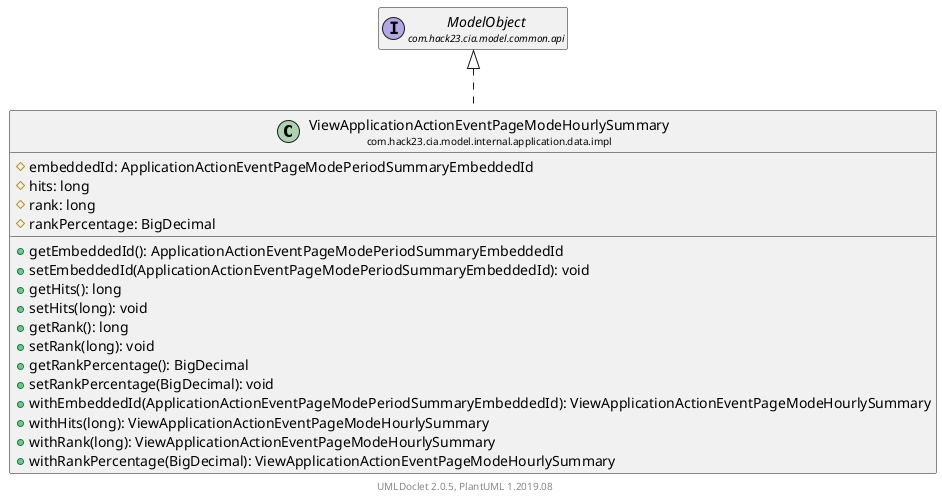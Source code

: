 @startuml
    set namespaceSeparator none
    hide empty fields
    hide empty methods

    class "<size:14>ViewApplicationActionEventPageModeHourlySummary\n<size:10>com.hack23.cia.model.internal.application.data.impl" as com.hack23.cia.model.internal.application.data.impl.ViewApplicationActionEventPageModeHourlySummary [[ViewApplicationActionEventPageModeHourlySummary.html]] {
        #embeddedId: ApplicationActionEventPageModePeriodSummaryEmbeddedId
        #hits: long
        #rank: long
        #rankPercentage: BigDecimal
        +getEmbeddedId(): ApplicationActionEventPageModePeriodSummaryEmbeddedId
        +setEmbeddedId(ApplicationActionEventPageModePeriodSummaryEmbeddedId): void
        +getHits(): long
        +setHits(long): void
        +getRank(): long
        +setRank(long): void
        +getRankPercentage(): BigDecimal
        +setRankPercentage(BigDecimal): void
        +withEmbeddedId(ApplicationActionEventPageModePeriodSummaryEmbeddedId): ViewApplicationActionEventPageModeHourlySummary
        +withHits(long): ViewApplicationActionEventPageModeHourlySummary
        +withRank(long): ViewApplicationActionEventPageModeHourlySummary
        +withRankPercentage(BigDecimal): ViewApplicationActionEventPageModeHourlySummary
    }

    interface "<size:14>ModelObject\n<size:10>com.hack23.cia.model.common.api" as com.hack23.cia.model.common.api.ModelObject

    com.hack23.cia.model.common.api.ModelObject <|.. com.hack23.cia.model.internal.application.data.impl.ViewApplicationActionEventPageModeHourlySummary

    center footer UMLDoclet 2.0.5, PlantUML 1.2019.08
@enduml

